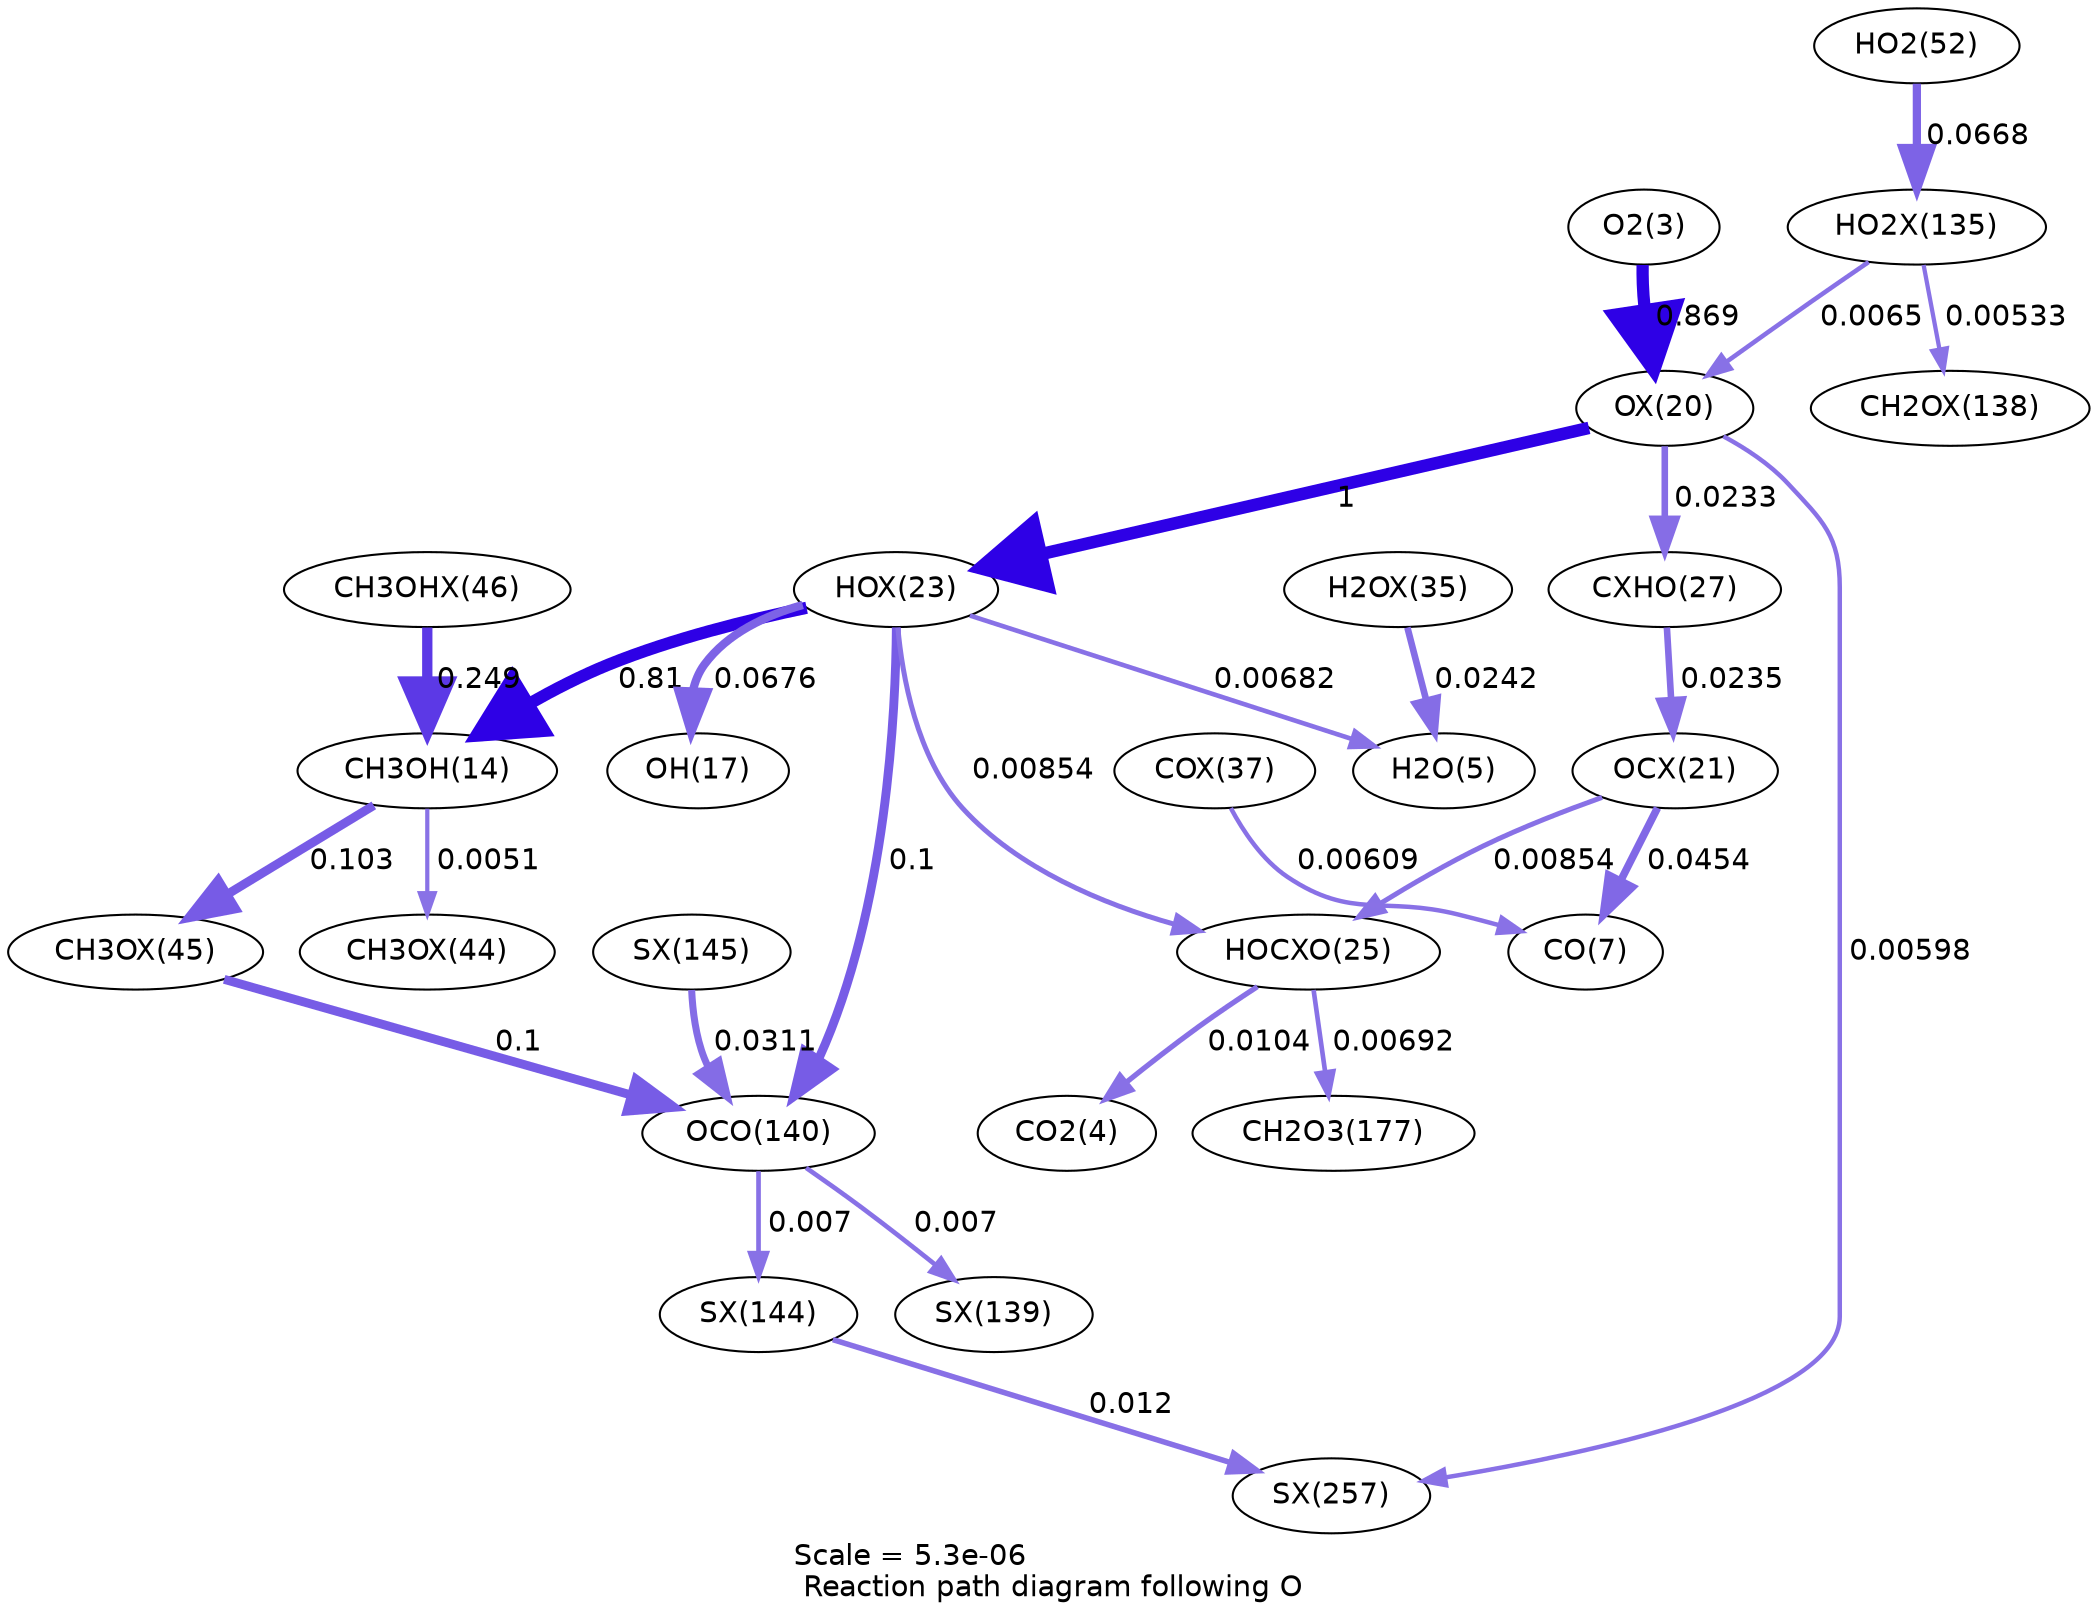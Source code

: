 digraph reaction_paths {
center=1;
s5 -> s33[fontname="Helvetica", penwidth=5.89, arrowsize=2.95, color="0.7, 1.37, 0.9"
, label=" 0.869"];
s33 -> s36[fontname="Helvetica", penwidth=6, arrowsize=3, color="0.7, 1.5, 0.9"
, label=" 1"];
s51 -> s33[fontname="Helvetica", penwidth=2.2, arrowsize=1.1, color="0.7, 0.507, 0.9"
, label=" 0.0065"];
s33 -> s39[fontname="Helvetica", penwidth=3.16, arrowsize=1.58, color="0.7, 0.523, 0.9"
, label=" 0.0233"];
s33 -> s63[fontname="Helvetica", penwidth=2.14, arrowsize=1.07, color="0.7, 0.506, 0.9"
, label=" 0.00598"];
s36 -> s16[fontname="Helvetica", penwidth=5.84, arrowsize=2.92, color="0.7, 1.31, 0.9"
, label=" 0.81"];
s36 -> s19[fontname="Helvetica", penwidth=3.97, arrowsize=1.98, color="0.7, 0.568, 0.9"
, label=" 0.0676"];
s36 -> s7[fontname="Helvetica", penwidth=2.23, arrowsize=1.12, color="0.7, 0.507, 0.9"
, label=" 0.00682"];
s36 -> s25[fontname="Helvetica", penwidth=4.27, arrowsize=2.13, color="0.7, 0.6, 0.9"
, label=" 0.1"];
s36 -> s37[fontname="Helvetica", penwidth=2.4, arrowsize=1.2, color="0.7, 0.509, 0.9"
, label=" 0.00854"];
s49 -> s16[fontname="Helvetica", penwidth=4.95, arrowsize=2.47, color="0.7, 0.749, 0.9"
, label=" 0.249"];
s16 -> s48[fontname="Helvetica", penwidth=4.28, arrowsize=2.14, color="0.7, 0.603, 0.9"
, label=" 0.103"];
s16 -> s47[fontname="Helvetica", penwidth=2.02, arrowsize=1.01, color="0.7, 0.505, 0.9"
, label=" 0.0051"];
s42 -> s7[fontname="Helvetica", penwidth=3.19, arrowsize=1.6, color="0.7, 0.524, 0.9"
, label=" 0.0242"];
s48 -> s25[fontname="Helvetica", penwidth=4.27, arrowsize=2.13, color="0.7, 0.6, 0.9"
, label=" 0.1"];
s55 -> s25[fontname="Helvetica", penwidth=3.38, arrowsize=1.69, color="0.7, 0.531, 0.9"
, label=" 0.0311"];
s25 -> s53[fontname="Helvetica", penwidth=2.25, arrowsize=1.13, color="0.7, 0.507, 0.9"
, label=" 0.007"];
s25 -> s54[fontname="Helvetica", penwidth=2.25, arrowsize=1.13, color="0.7, 0.507, 0.9"
, label=" 0.007"];
s21 -> s51[fontname="Helvetica", penwidth=3.96, arrowsize=1.98, color="0.7, 0.567, 0.9"
, label=" 0.0668"];
s51 -> s52[fontname="Helvetica", penwidth=2.05, arrowsize=1.02, color="0.7, 0.505, 0.9"
, label=" 0.00533"];
s39 -> s34[fontname="Helvetica", penwidth=3.17, arrowsize=1.58, color="0.7, 0.523, 0.9"
, label=" 0.0235"];
s34 -> s9[fontname="Helvetica", penwidth=3.67, arrowsize=1.83, color="0.7, 0.545, 0.9"
, label=" 0.0454"];
s44 -> s9[fontname="Helvetica", penwidth=2.15, arrowsize=1.07, color="0.7, 0.506, 0.9"
, label=" 0.00609"];
s34 -> s37[fontname="Helvetica", penwidth=2.4, arrowsize=1.2, color="0.7, 0.509, 0.9"
, label=" 0.00854"];
s37 -> s6[fontname="Helvetica", penwidth=2.55, arrowsize=1.27, color="0.7, 0.51, 0.9"
, label=" 0.0104"];
s37 -> s30[fontname="Helvetica", penwidth=2.24, arrowsize=1.12, color="0.7, 0.507, 0.9"
, label=" 0.00692"];
s54 -> s63[fontname="Helvetica", penwidth=2.66, arrowsize=1.33, color="0.7, 0.512, 0.9"
, label=" 0.012"];
s5 [ fontname="Helvetica", label="O2(3)"];
s6 [ fontname="Helvetica", label="CO2(4)"];
s7 [ fontname="Helvetica", label="H2O(5)"];
s9 [ fontname="Helvetica", label="CO(7)"];
s16 [ fontname="Helvetica", label="CH3OH(14)"];
s19 [ fontname="Helvetica", label="OH(17)"];
s21 [ fontname="Helvetica", label="HO2(52)"];
s25 [ fontname="Helvetica", label="OCO(140)"];
s30 [ fontname="Helvetica", label="CH2O3(177)"];
s33 [ fontname="Helvetica", label="OX(20)"];
s34 [ fontname="Helvetica", label="OCX(21)"];
s36 [ fontname="Helvetica", label="HOX(23)"];
s37 [ fontname="Helvetica", label="HOCXO(25)"];
s39 [ fontname="Helvetica", label="CXHO(27)"];
s42 [ fontname="Helvetica", label="H2OX(35)"];
s44 [ fontname="Helvetica", label="COX(37)"];
s47 [ fontname="Helvetica", label="CH3OX(44)"];
s48 [ fontname="Helvetica", label="CH3OX(45)"];
s49 [ fontname="Helvetica", label="CH3OHX(46)"];
s51 [ fontname="Helvetica", label="HO2X(135)"];
s52 [ fontname="Helvetica", label="CH2OX(138)"];
s53 [ fontname="Helvetica", label="SX(139)"];
s54 [ fontname="Helvetica", label="SX(144)"];
s55 [ fontname="Helvetica", label="SX(145)"];
s63 [ fontname="Helvetica", label="SX(257)"];
 label = "Scale = 5.3e-06\l Reaction path diagram following O";
 fontname = "Helvetica";
}
